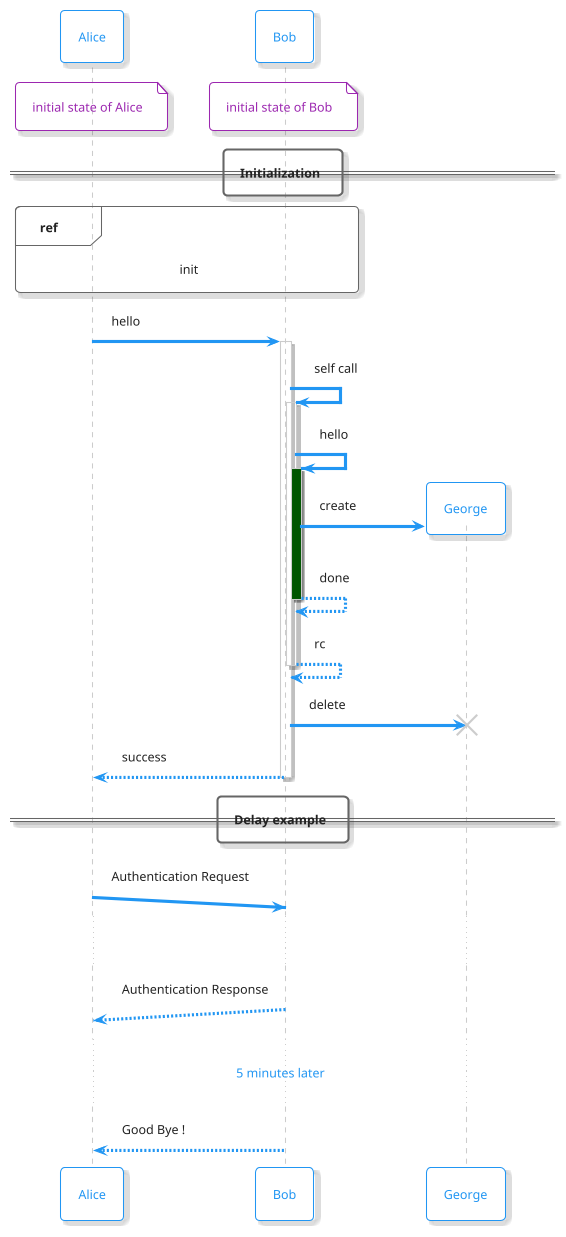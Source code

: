 ' Do not edit
' Theme Gallery
' autogenerated by script
'
@startuml
!theme materia-outline
note over Alice : initial state of Alice
/ note over Bob : initial state of Bob
== Initialization ==
ref over Alice, Bob : init
Alice -> Bob ++ : hello
Bob -> Bob ++ : self call
Bob -> Bob ++  #005500 : hello
Bob -> George ** : create
return done
return rc
Bob -> George !! : delete
return success

== Delay example ==
Alice ->(10) Bob: Authentication Request
...
Bob -->(10) Alice: Authentication Response
...5 minutes later...
Bob --> Alice: Good Bye !
@enduml
